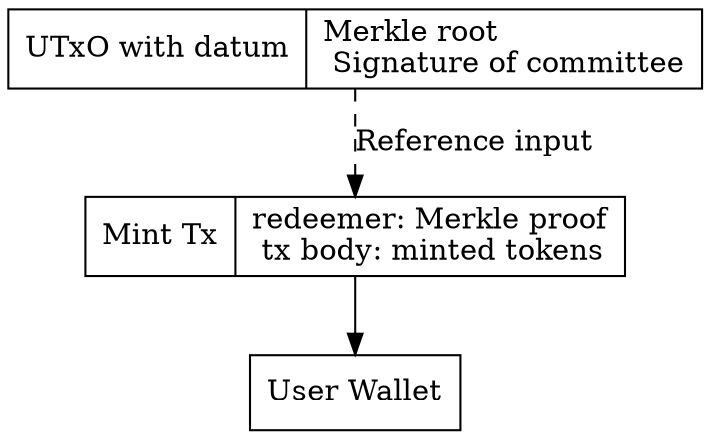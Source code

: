 strict digraph { 
  node [shape=record]

  merkleRoot [
    label = "UTxO with datum |
      Merkle root\l
      Signature of committee\l
    "]

  burnTx [label = 
    "Mint Tx |
      redeemer: Merkle proof\l
      tx body: minted tokens\l
    "]

  wallet [label = "User Wallet"]

  burnTx -> wallet

  merkleRoot -> burnTx [style = dashed, label = "Reference input"]

}
